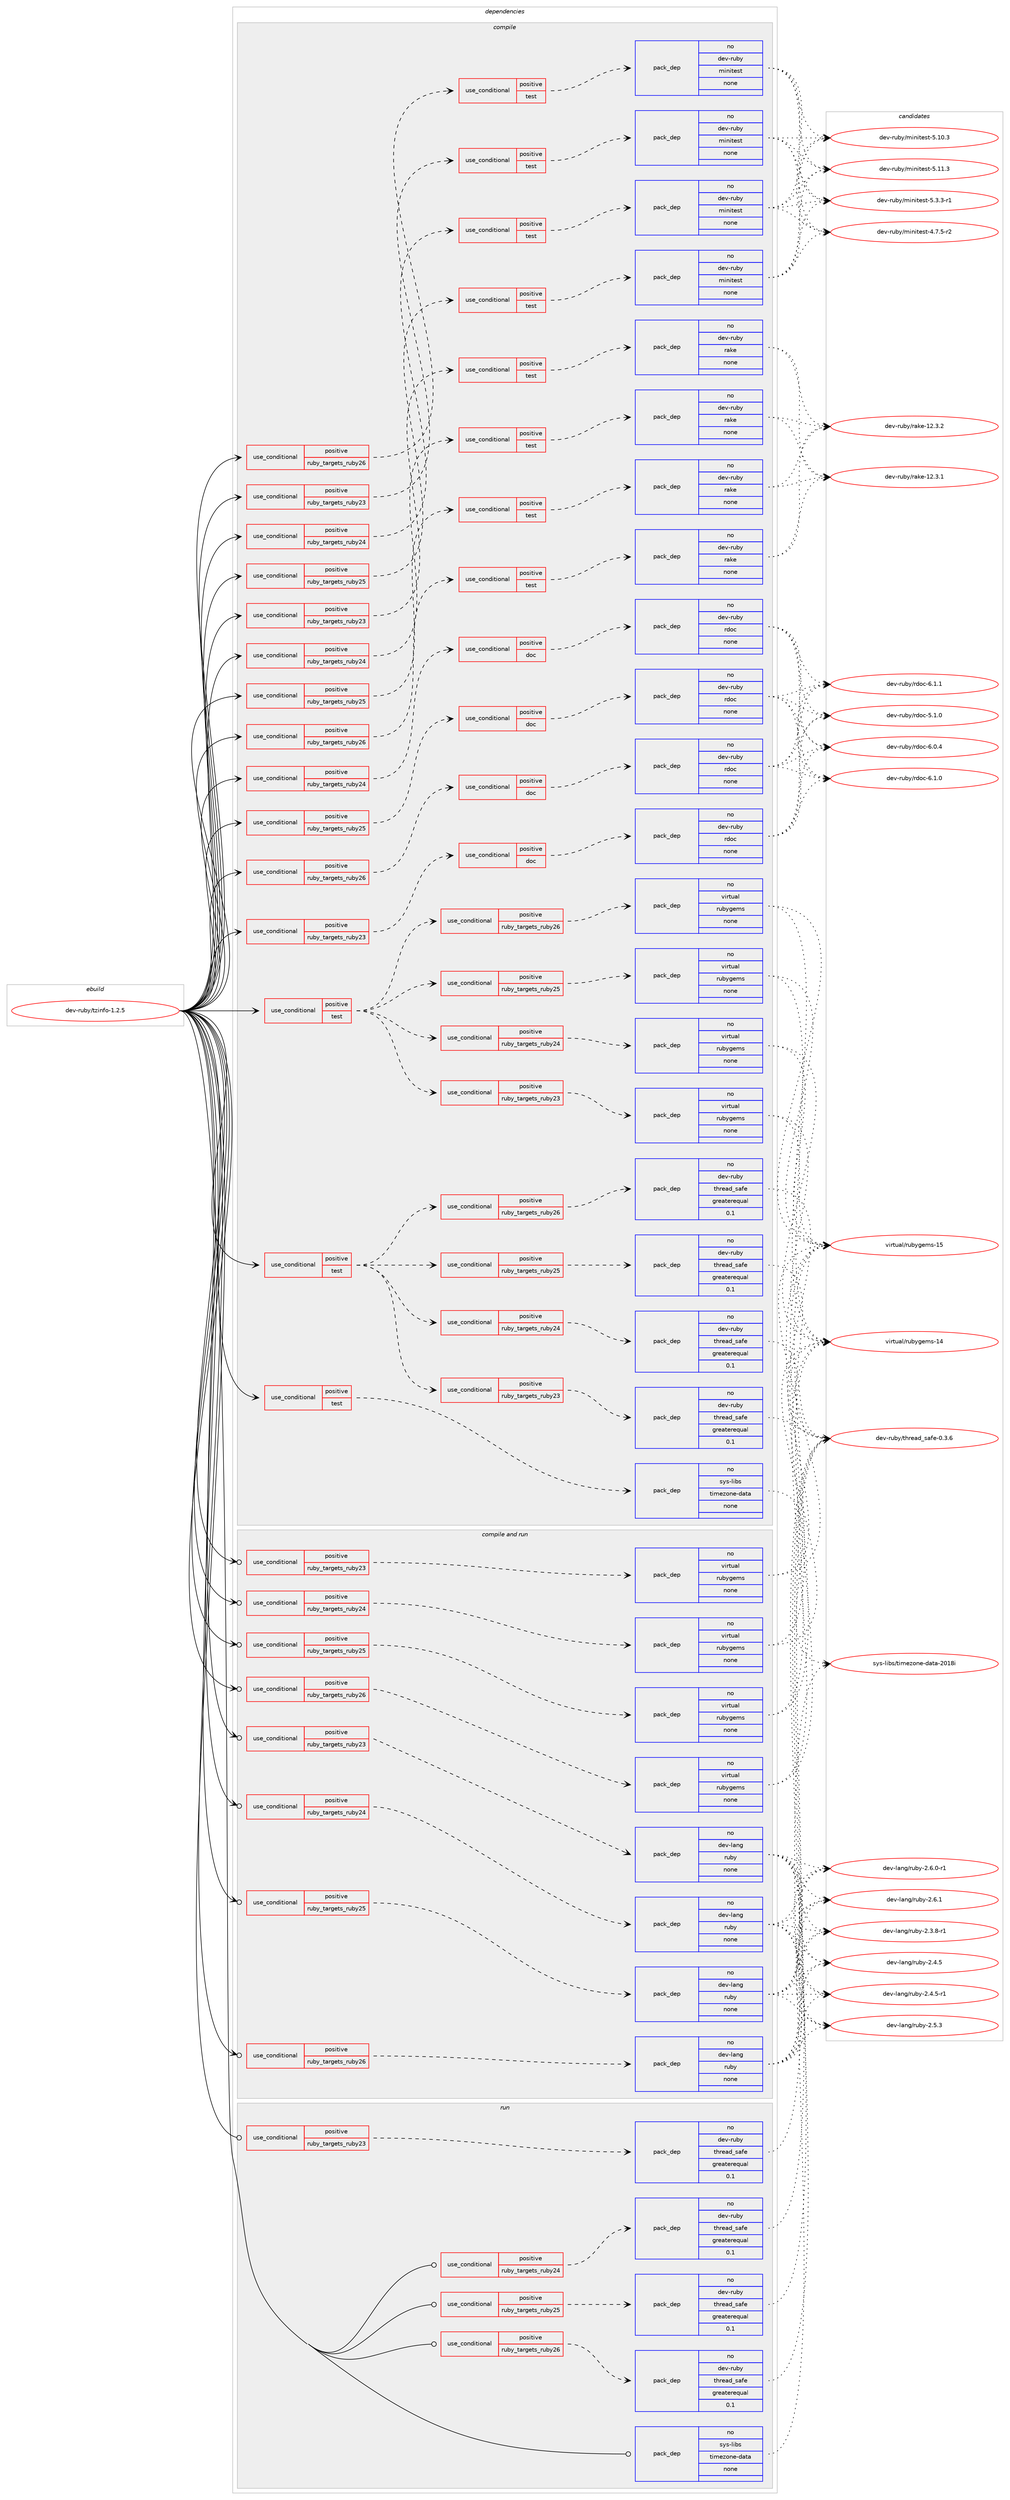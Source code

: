 digraph prolog {

# *************
# Graph options
# *************

newrank=true;
concentrate=true;
compound=true;
graph [rankdir=LR,fontname=Helvetica,fontsize=10,ranksep=1.5];#, ranksep=2.5, nodesep=0.2];
edge  [arrowhead=vee];
node  [fontname=Helvetica,fontsize=10];

# **********
# The ebuild
# **********

subgraph cluster_leftcol {
color=gray;
rank=same;
label=<<i>ebuild</i>>;
id [label="dev-ruby/tzinfo-1.2.5", color=red, width=4, href="../dev-ruby/tzinfo-1.2.5.svg"];
}

# ****************
# The dependencies
# ****************

subgraph cluster_midcol {
color=gray;
label=<<i>dependencies</i>>;
subgraph cluster_compile {
fillcolor="#eeeeee";
style=filled;
label=<<i>compile</i>>;
subgraph cond421364 {
dependency1535547 [label=<<TABLE BORDER="0" CELLBORDER="1" CELLSPACING="0" CELLPADDING="4"><TR><TD ROWSPAN="3" CELLPADDING="10">use_conditional</TD></TR><TR><TD>positive</TD></TR><TR><TD>ruby_targets_ruby23</TD></TR></TABLE>>, shape=none, color=red];
subgraph cond421365 {
dependency1535548 [label=<<TABLE BORDER="0" CELLBORDER="1" CELLSPACING="0" CELLPADDING="4"><TR><TD ROWSPAN="3" CELLPADDING="10">use_conditional</TD></TR><TR><TD>positive</TD></TR><TR><TD>doc</TD></TR></TABLE>>, shape=none, color=red];
subgraph pack1090667 {
dependency1535549 [label=<<TABLE BORDER="0" CELLBORDER="1" CELLSPACING="0" CELLPADDING="4" WIDTH="220"><TR><TD ROWSPAN="6" CELLPADDING="30">pack_dep</TD></TR><TR><TD WIDTH="110">no</TD></TR><TR><TD>dev-ruby</TD></TR><TR><TD>rdoc</TD></TR><TR><TD>none</TD></TR><TR><TD></TD></TR></TABLE>>, shape=none, color=blue];
}
dependency1535548:e -> dependency1535549:w [weight=20,style="dashed",arrowhead="vee"];
}
dependency1535547:e -> dependency1535548:w [weight=20,style="dashed",arrowhead="vee"];
}
id:e -> dependency1535547:w [weight=20,style="solid",arrowhead="vee"];
subgraph cond421366 {
dependency1535550 [label=<<TABLE BORDER="0" CELLBORDER="1" CELLSPACING="0" CELLPADDING="4"><TR><TD ROWSPAN="3" CELLPADDING="10">use_conditional</TD></TR><TR><TD>positive</TD></TR><TR><TD>ruby_targets_ruby23</TD></TR></TABLE>>, shape=none, color=red];
subgraph cond421367 {
dependency1535551 [label=<<TABLE BORDER="0" CELLBORDER="1" CELLSPACING="0" CELLPADDING="4"><TR><TD ROWSPAN="3" CELLPADDING="10">use_conditional</TD></TR><TR><TD>positive</TD></TR><TR><TD>test</TD></TR></TABLE>>, shape=none, color=red];
subgraph pack1090668 {
dependency1535552 [label=<<TABLE BORDER="0" CELLBORDER="1" CELLSPACING="0" CELLPADDING="4" WIDTH="220"><TR><TD ROWSPAN="6" CELLPADDING="30">pack_dep</TD></TR><TR><TD WIDTH="110">no</TD></TR><TR><TD>dev-ruby</TD></TR><TR><TD>minitest</TD></TR><TR><TD>none</TD></TR><TR><TD></TD></TR></TABLE>>, shape=none, color=blue];
}
dependency1535551:e -> dependency1535552:w [weight=20,style="dashed",arrowhead="vee"];
}
dependency1535550:e -> dependency1535551:w [weight=20,style="dashed",arrowhead="vee"];
}
id:e -> dependency1535550:w [weight=20,style="solid",arrowhead="vee"];
subgraph cond421368 {
dependency1535553 [label=<<TABLE BORDER="0" CELLBORDER="1" CELLSPACING="0" CELLPADDING="4"><TR><TD ROWSPAN="3" CELLPADDING="10">use_conditional</TD></TR><TR><TD>positive</TD></TR><TR><TD>ruby_targets_ruby23</TD></TR></TABLE>>, shape=none, color=red];
subgraph cond421369 {
dependency1535554 [label=<<TABLE BORDER="0" CELLBORDER="1" CELLSPACING="0" CELLPADDING="4"><TR><TD ROWSPAN="3" CELLPADDING="10">use_conditional</TD></TR><TR><TD>positive</TD></TR><TR><TD>test</TD></TR></TABLE>>, shape=none, color=red];
subgraph pack1090669 {
dependency1535555 [label=<<TABLE BORDER="0" CELLBORDER="1" CELLSPACING="0" CELLPADDING="4" WIDTH="220"><TR><TD ROWSPAN="6" CELLPADDING="30">pack_dep</TD></TR><TR><TD WIDTH="110">no</TD></TR><TR><TD>dev-ruby</TD></TR><TR><TD>rake</TD></TR><TR><TD>none</TD></TR><TR><TD></TD></TR></TABLE>>, shape=none, color=blue];
}
dependency1535554:e -> dependency1535555:w [weight=20,style="dashed",arrowhead="vee"];
}
dependency1535553:e -> dependency1535554:w [weight=20,style="dashed",arrowhead="vee"];
}
id:e -> dependency1535553:w [weight=20,style="solid",arrowhead="vee"];
subgraph cond421370 {
dependency1535556 [label=<<TABLE BORDER="0" CELLBORDER="1" CELLSPACING="0" CELLPADDING="4"><TR><TD ROWSPAN="3" CELLPADDING="10">use_conditional</TD></TR><TR><TD>positive</TD></TR><TR><TD>ruby_targets_ruby24</TD></TR></TABLE>>, shape=none, color=red];
subgraph cond421371 {
dependency1535557 [label=<<TABLE BORDER="0" CELLBORDER="1" CELLSPACING="0" CELLPADDING="4"><TR><TD ROWSPAN="3" CELLPADDING="10">use_conditional</TD></TR><TR><TD>positive</TD></TR><TR><TD>doc</TD></TR></TABLE>>, shape=none, color=red];
subgraph pack1090670 {
dependency1535558 [label=<<TABLE BORDER="0" CELLBORDER="1" CELLSPACING="0" CELLPADDING="4" WIDTH="220"><TR><TD ROWSPAN="6" CELLPADDING="30">pack_dep</TD></TR><TR><TD WIDTH="110">no</TD></TR><TR><TD>dev-ruby</TD></TR><TR><TD>rdoc</TD></TR><TR><TD>none</TD></TR><TR><TD></TD></TR></TABLE>>, shape=none, color=blue];
}
dependency1535557:e -> dependency1535558:w [weight=20,style="dashed",arrowhead="vee"];
}
dependency1535556:e -> dependency1535557:w [weight=20,style="dashed",arrowhead="vee"];
}
id:e -> dependency1535556:w [weight=20,style="solid",arrowhead="vee"];
subgraph cond421372 {
dependency1535559 [label=<<TABLE BORDER="0" CELLBORDER="1" CELLSPACING="0" CELLPADDING="4"><TR><TD ROWSPAN="3" CELLPADDING="10">use_conditional</TD></TR><TR><TD>positive</TD></TR><TR><TD>ruby_targets_ruby24</TD></TR></TABLE>>, shape=none, color=red];
subgraph cond421373 {
dependency1535560 [label=<<TABLE BORDER="0" CELLBORDER="1" CELLSPACING="0" CELLPADDING="4"><TR><TD ROWSPAN="3" CELLPADDING="10">use_conditional</TD></TR><TR><TD>positive</TD></TR><TR><TD>test</TD></TR></TABLE>>, shape=none, color=red];
subgraph pack1090671 {
dependency1535561 [label=<<TABLE BORDER="0" CELLBORDER="1" CELLSPACING="0" CELLPADDING="4" WIDTH="220"><TR><TD ROWSPAN="6" CELLPADDING="30">pack_dep</TD></TR><TR><TD WIDTH="110">no</TD></TR><TR><TD>dev-ruby</TD></TR><TR><TD>minitest</TD></TR><TR><TD>none</TD></TR><TR><TD></TD></TR></TABLE>>, shape=none, color=blue];
}
dependency1535560:e -> dependency1535561:w [weight=20,style="dashed",arrowhead="vee"];
}
dependency1535559:e -> dependency1535560:w [weight=20,style="dashed",arrowhead="vee"];
}
id:e -> dependency1535559:w [weight=20,style="solid",arrowhead="vee"];
subgraph cond421374 {
dependency1535562 [label=<<TABLE BORDER="0" CELLBORDER="1" CELLSPACING="0" CELLPADDING="4"><TR><TD ROWSPAN="3" CELLPADDING="10">use_conditional</TD></TR><TR><TD>positive</TD></TR><TR><TD>ruby_targets_ruby24</TD></TR></TABLE>>, shape=none, color=red];
subgraph cond421375 {
dependency1535563 [label=<<TABLE BORDER="0" CELLBORDER="1" CELLSPACING="0" CELLPADDING="4"><TR><TD ROWSPAN="3" CELLPADDING="10">use_conditional</TD></TR><TR><TD>positive</TD></TR><TR><TD>test</TD></TR></TABLE>>, shape=none, color=red];
subgraph pack1090672 {
dependency1535564 [label=<<TABLE BORDER="0" CELLBORDER="1" CELLSPACING="0" CELLPADDING="4" WIDTH="220"><TR><TD ROWSPAN="6" CELLPADDING="30">pack_dep</TD></TR><TR><TD WIDTH="110">no</TD></TR><TR><TD>dev-ruby</TD></TR><TR><TD>rake</TD></TR><TR><TD>none</TD></TR><TR><TD></TD></TR></TABLE>>, shape=none, color=blue];
}
dependency1535563:e -> dependency1535564:w [weight=20,style="dashed",arrowhead="vee"];
}
dependency1535562:e -> dependency1535563:w [weight=20,style="dashed",arrowhead="vee"];
}
id:e -> dependency1535562:w [weight=20,style="solid",arrowhead="vee"];
subgraph cond421376 {
dependency1535565 [label=<<TABLE BORDER="0" CELLBORDER="1" CELLSPACING="0" CELLPADDING="4"><TR><TD ROWSPAN="3" CELLPADDING="10">use_conditional</TD></TR><TR><TD>positive</TD></TR><TR><TD>ruby_targets_ruby25</TD></TR></TABLE>>, shape=none, color=red];
subgraph cond421377 {
dependency1535566 [label=<<TABLE BORDER="0" CELLBORDER="1" CELLSPACING="0" CELLPADDING="4"><TR><TD ROWSPAN="3" CELLPADDING="10">use_conditional</TD></TR><TR><TD>positive</TD></TR><TR><TD>doc</TD></TR></TABLE>>, shape=none, color=red];
subgraph pack1090673 {
dependency1535567 [label=<<TABLE BORDER="0" CELLBORDER="1" CELLSPACING="0" CELLPADDING="4" WIDTH="220"><TR><TD ROWSPAN="6" CELLPADDING="30">pack_dep</TD></TR><TR><TD WIDTH="110">no</TD></TR><TR><TD>dev-ruby</TD></TR><TR><TD>rdoc</TD></TR><TR><TD>none</TD></TR><TR><TD></TD></TR></TABLE>>, shape=none, color=blue];
}
dependency1535566:e -> dependency1535567:w [weight=20,style="dashed",arrowhead="vee"];
}
dependency1535565:e -> dependency1535566:w [weight=20,style="dashed",arrowhead="vee"];
}
id:e -> dependency1535565:w [weight=20,style="solid",arrowhead="vee"];
subgraph cond421378 {
dependency1535568 [label=<<TABLE BORDER="0" CELLBORDER="1" CELLSPACING="0" CELLPADDING="4"><TR><TD ROWSPAN="3" CELLPADDING="10">use_conditional</TD></TR><TR><TD>positive</TD></TR><TR><TD>ruby_targets_ruby25</TD></TR></TABLE>>, shape=none, color=red];
subgraph cond421379 {
dependency1535569 [label=<<TABLE BORDER="0" CELLBORDER="1" CELLSPACING="0" CELLPADDING="4"><TR><TD ROWSPAN="3" CELLPADDING="10">use_conditional</TD></TR><TR><TD>positive</TD></TR><TR><TD>test</TD></TR></TABLE>>, shape=none, color=red];
subgraph pack1090674 {
dependency1535570 [label=<<TABLE BORDER="0" CELLBORDER="1" CELLSPACING="0" CELLPADDING="4" WIDTH="220"><TR><TD ROWSPAN="6" CELLPADDING="30">pack_dep</TD></TR><TR><TD WIDTH="110">no</TD></TR><TR><TD>dev-ruby</TD></TR><TR><TD>minitest</TD></TR><TR><TD>none</TD></TR><TR><TD></TD></TR></TABLE>>, shape=none, color=blue];
}
dependency1535569:e -> dependency1535570:w [weight=20,style="dashed",arrowhead="vee"];
}
dependency1535568:e -> dependency1535569:w [weight=20,style="dashed",arrowhead="vee"];
}
id:e -> dependency1535568:w [weight=20,style="solid",arrowhead="vee"];
subgraph cond421380 {
dependency1535571 [label=<<TABLE BORDER="0" CELLBORDER="1" CELLSPACING="0" CELLPADDING="4"><TR><TD ROWSPAN="3" CELLPADDING="10">use_conditional</TD></TR><TR><TD>positive</TD></TR><TR><TD>ruby_targets_ruby25</TD></TR></TABLE>>, shape=none, color=red];
subgraph cond421381 {
dependency1535572 [label=<<TABLE BORDER="0" CELLBORDER="1" CELLSPACING="0" CELLPADDING="4"><TR><TD ROWSPAN="3" CELLPADDING="10">use_conditional</TD></TR><TR><TD>positive</TD></TR><TR><TD>test</TD></TR></TABLE>>, shape=none, color=red];
subgraph pack1090675 {
dependency1535573 [label=<<TABLE BORDER="0" CELLBORDER="1" CELLSPACING="0" CELLPADDING="4" WIDTH="220"><TR><TD ROWSPAN="6" CELLPADDING="30">pack_dep</TD></TR><TR><TD WIDTH="110">no</TD></TR><TR><TD>dev-ruby</TD></TR><TR><TD>rake</TD></TR><TR><TD>none</TD></TR><TR><TD></TD></TR></TABLE>>, shape=none, color=blue];
}
dependency1535572:e -> dependency1535573:w [weight=20,style="dashed",arrowhead="vee"];
}
dependency1535571:e -> dependency1535572:w [weight=20,style="dashed",arrowhead="vee"];
}
id:e -> dependency1535571:w [weight=20,style="solid",arrowhead="vee"];
subgraph cond421382 {
dependency1535574 [label=<<TABLE BORDER="0" CELLBORDER="1" CELLSPACING="0" CELLPADDING="4"><TR><TD ROWSPAN="3" CELLPADDING="10">use_conditional</TD></TR><TR><TD>positive</TD></TR><TR><TD>ruby_targets_ruby26</TD></TR></TABLE>>, shape=none, color=red];
subgraph cond421383 {
dependency1535575 [label=<<TABLE BORDER="0" CELLBORDER="1" CELLSPACING="0" CELLPADDING="4"><TR><TD ROWSPAN="3" CELLPADDING="10">use_conditional</TD></TR><TR><TD>positive</TD></TR><TR><TD>doc</TD></TR></TABLE>>, shape=none, color=red];
subgraph pack1090676 {
dependency1535576 [label=<<TABLE BORDER="0" CELLBORDER="1" CELLSPACING="0" CELLPADDING="4" WIDTH="220"><TR><TD ROWSPAN="6" CELLPADDING="30">pack_dep</TD></TR><TR><TD WIDTH="110">no</TD></TR><TR><TD>dev-ruby</TD></TR><TR><TD>rdoc</TD></TR><TR><TD>none</TD></TR><TR><TD></TD></TR></TABLE>>, shape=none, color=blue];
}
dependency1535575:e -> dependency1535576:w [weight=20,style="dashed",arrowhead="vee"];
}
dependency1535574:e -> dependency1535575:w [weight=20,style="dashed",arrowhead="vee"];
}
id:e -> dependency1535574:w [weight=20,style="solid",arrowhead="vee"];
subgraph cond421384 {
dependency1535577 [label=<<TABLE BORDER="0" CELLBORDER="1" CELLSPACING="0" CELLPADDING="4"><TR><TD ROWSPAN="3" CELLPADDING="10">use_conditional</TD></TR><TR><TD>positive</TD></TR><TR><TD>ruby_targets_ruby26</TD></TR></TABLE>>, shape=none, color=red];
subgraph cond421385 {
dependency1535578 [label=<<TABLE BORDER="0" CELLBORDER="1" CELLSPACING="0" CELLPADDING="4"><TR><TD ROWSPAN="3" CELLPADDING="10">use_conditional</TD></TR><TR><TD>positive</TD></TR><TR><TD>test</TD></TR></TABLE>>, shape=none, color=red];
subgraph pack1090677 {
dependency1535579 [label=<<TABLE BORDER="0" CELLBORDER="1" CELLSPACING="0" CELLPADDING="4" WIDTH="220"><TR><TD ROWSPAN="6" CELLPADDING="30">pack_dep</TD></TR><TR><TD WIDTH="110">no</TD></TR><TR><TD>dev-ruby</TD></TR><TR><TD>minitest</TD></TR><TR><TD>none</TD></TR><TR><TD></TD></TR></TABLE>>, shape=none, color=blue];
}
dependency1535578:e -> dependency1535579:w [weight=20,style="dashed",arrowhead="vee"];
}
dependency1535577:e -> dependency1535578:w [weight=20,style="dashed",arrowhead="vee"];
}
id:e -> dependency1535577:w [weight=20,style="solid",arrowhead="vee"];
subgraph cond421386 {
dependency1535580 [label=<<TABLE BORDER="0" CELLBORDER="1" CELLSPACING="0" CELLPADDING="4"><TR><TD ROWSPAN="3" CELLPADDING="10">use_conditional</TD></TR><TR><TD>positive</TD></TR><TR><TD>ruby_targets_ruby26</TD></TR></TABLE>>, shape=none, color=red];
subgraph cond421387 {
dependency1535581 [label=<<TABLE BORDER="0" CELLBORDER="1" CELLSPACING="0" CELLPADDING="4"><TR><TD ROWSPAN="3" CELLPADDING="10">use_conditional</TD></TR><TR><TD>positive</TD></TR><TR><TD>test</TD></TR></TABLE>>, shape=none, color=red];
subgraph pack1090678 {
dependency1535582 [label=<<TABLE BORDER="0" CELLBORDER="1" CELLSPACING="0" CELLPADDING="4" WIDTH="220"><TR><TD ROWSPAN="6" CELLPADDING="30">pack_dep</TD></TR><TR><TD WIDTH="110">no</TD></TR><TR><TD>dev-ruby</TD></TR><TR><TD>rake</TD></TR><TR><TD>none</TD></TR><TR><TD></TD></TR></TABLE>>, shape=none, color=blue];
}
dependency1535581:e -> dependency1535582:w [weight=20,style="dashed",arrowhead="vee"];
}
dependency1535580:e -> dependency1535581:w [weight=20,style="dashed",arrowhead="vee"];
}
id:e -> dependency1535580:w [weight=20,style="solid",arrowhead="vee"];
subgraph cond421388 {
dependency1535583 [label=<<TABLE BORDER="0" CELLBORDER="1" CELLSPACING="0" CELLPADDING="4"><TR><TD ROWSPAN="3" CELLPADDING="10">use_conditional</TD></TR><TR><TD>positive</TD></TR><TR><TD>test</TD></TR></TABLE>>, shape=none, color=red];
subgraph cond421389 {
dependency1535584 [label=<<TABLE BORDER="0" CELLBORDER="1" CELLSPACING="0" CELLPADDING="4"><TR><TD ROWSPAN="3" CELLPADDING="10">use_conditional</TD></TR><TR><TD>positive</TD></TR><TR><TD>ruby_targets_ruby23</TD></TR></TABLE>>, shape=none, color=red];
subgraph pack1090679 {
dependency1535585 [label=<<TABLE BORDER="0" CELLBORDER="1" CELLSPACING="0" CELLPADDING="4" WIDTH="220"><TR><TD ROWSPAN="6" CELLPADDING="30">pack_dep</TD></TR><TR><TD WIDTH="110">no</TD></TR><TR><TD>dev-ruby</TD></TR><TR><TD>thread_safe</TD></TR><TR><TD>greaterequal</TD></TR><TR><TD>0.1</TD></TR></TABLE>>, shape=none, color=blue];
}
dependency1535584:e -> dependency1535585:w [weight=20,style="dashed",arrowhead="vee"];
}
dependency1535583:e -> dependency1535584:w [weight=20,style="dashed",arrowhead="vee"];
subgraph cond421390 {
dependency1535586 [label=<<TABLE BORDER="0" CELLBORDER="1" CELLSPACING="0" CELLPADDING="4"><TR><TD ROWSPAN="3" CELLPADDING="10">use_conditional</TD></TR><TR><TD>positive</TD></TR><TR><TD>ruby_targets_ruby24</TD></TR></TABLE>>, shape=none, color=red];
subgraph pack1090680 {
dependency1535587 [label=<<TABLE BORDER="0" CELLBORDER="1" CELLSPACING="0" CELLPADDING="4" WIDTH="220"><TR><TD ROWSPAN="6" CELLPADDING="30">pack_dep</TD></TR><TR><TD WIDTH="110">no</TD></TR><TR><TD>dev-ruby</TD></TR><TR><TD>thread_safe</TD></TR><TR><TD>greaterequal</TD></TR><TR><TD>0.1</TD></TR></TABLE>>, shape=none, color=blue];
}
dependency1535586:e -> dependency1535587:w [weight=20,style="dashed",arrowhead="vee"];
}
dependency1535583:e -> dependency1535586:w [weight=20,style="dashed",arrowhead="vee"];
subgraph cond421391 {
dependency1535588 [label=<<TABLE BORDER="0" CELLBORDER="1" CELLSPACING="0" CELLPADDING="4"><TR><TD ROWSPAN="3" CELLPADDING="10">use_conditional</TD></TR><TR><TD>positive</TD></TR><TR><TD>ruby_targets_ruby25</TD></TR></TABLE>>, shape=none, color=red];
subgraph pack1090681 {
dependency1535589 [label=<<TABLE BORDER="0" CELLBORDER="1" CELLSPACING="0" CELLPADDING="4" WIDTH="220"><TR><TD ROWSPAN="6" CELLPADDING="30">pack_dep</TD></TR><TR><TD WIDTH="110">no</TD></TR><TR><TD>dev-ruby</TD></TR><TR><TD>thread_safe</TD></TR><TR><TD>greaterequal</TD></TR><TR><TD>0.1</TD></TR></TABLE>>, shape=none, color=blue];
}
dependency1535588:e -> dependency1535589:w [weight=20,style="dashed",arrowhead="vee"];
}
dependency1535583:e -> dependency1535588:w [weight=20,style="dashed",arrowhead="vee"];
subgraph cond421392 {
dependency1535590 [label=<<TABLE BORDER="0" CELLBORDER="1" CELLSPACING="0" CELLPADDING="4"><TR><TD ROWSPAN="3" CELLPADDING="10">use_conditional</TD></TR><TR><TD>positive</TD></TR><TR><TD>ruby_targets_ruby26</TD></TR></TABLE>>, shape=none, color=red];
subgraph pack1090682 {
dependency1535591 [label=<<TABLE BORDER="0" CELLBORDER="1" CELLSPACING="0" CELLPADDING="4" WIDTH="220"><TR><TD ROWSPAN="6" CELLPADDING="30">pack_dep</TD></TR><TR><TD WIDTH="110">no</TD></TR><TR><TD>dev-ruby</TD></TR><TR><TD>thread_safe</TD></TR><TR><TD>greaterequal</TD></TR><TR><TD>0.1</TD></TR></TABLE>>, shape=none, color=blue];
}
dependency1535590:e -> dependency1535591:w [weight=20,style="dashed",arrowhead="vee"];
}
dependency1535583:e -> dependency1535590:w [weight=20,style="dashed",arrowhead="vee"];
}
id:e -> dependency1535583:w [weight=20,style="solid",arrowhead="vee"];
subgraph cond421393 {
dependency1535592 [label=<<TABLE BORDER="0" CELLBORDER="1" CELLSPACING="0" CELLPADDING="4"><TR><TD ROWSPAN="3" CELLPADDING="10">use_conditional</TD></TR><TR><TD>positive</TD></TR><TR><TD>test</TD></TR></TABLE>>, shape=none, color=red];
subgraph cond421394 {
dependency1535593 [label=<<TABLE BORDER="0" CELLBORDER="1" CELLSPACING="0" CELLPADDING="4"><TR><TD ROWSPAN="3" CELLPADDING="10">use_conditional</TD></TR><TR><TD>positive</TD></TR><TR><TD>ruby_targets_ruby23</TD></TR></TABLE>>, shape=none, color=red];
subgraph pack1090683 {
dependency1535594 [label=<<TABLE BORDER="0" CELLBORDER="1" CELLSPACING="0" CELLPADDING="4" WIDTH="220"><TR><TD ROWSPAN="6" CELLPADDING="30">pack_dep</TD></TR><TR><TD WIDTH="110">no</TD></TR><TR><TD>virtual</TD></TR><TR><TD>rubygems</TD></TR><TR><TD>none</TD></TR><TR><TD></TD></TR></TABLE>>, shape=none, color=blue];
}
dependency1535593:e -> dependency1535594:w [weight=20,style="dashed",arrowhead="vee"];
}
dependency1535592:e -> dependency1535593:w [weight=20,style="dashed",arrowhead="vee"];
subgraph cond421395 {
dependency1535595 [label=<<TABLE BORDER="0" CELLBORDER="1" CELLSPACING="0" CELLPADDING="4"><TR><TD ROWSPAN="3" CELLPADDING="10">use_conditional</TD></TR><TR><TD>positive</TD></TR><TR><TD>ruby_targets_ruby24</TD></TR></TABLE>>, shape=none, color=red];
subgraph pack1090684 {
dependency1535596 [label=<<TABLE BORDER="0" CELLBORDER="1" CELLSPACING="0" CELLPADDING="4" WIDTH="220"><TR><TD ROWSPAN="6" CELLPADDING="30">pack_dep</TD></TR><TR><TD WIDTH="110">no</TD></TR><TR><TD>virtual</TD></TR><TR><TD>rubygems</TD></TR><TR><TD>none</TD></TR><TR><TD></TD></TR></TABLE>>, shape=none, color=blue];
}
dependency1535595:e -> dependency1535596:w [weight=20,style="dashed",arrowhead="vee"];
}
dependency1535592:e -> dependency1535595:w [weight=20,style="dashed",arrowhead="vee"];
subgraph cond421396 {
dependency1535597 [label=<<TABLE BORDER="0" CELLBORDER="1" CELLSPACING="0" CELLPADDING="4"><TR><TD ROWSPAN="3" CELLPADDING="10">use_conditional</TD></TR><TR><TD>positive</TD></TR><TR><TD>ruby_targets_ruby25</TD></TR></TABLE>>, shape=none, color=red];
subgraph pack1090685 {
dependency1535598 [label=<<TABLE BORDER="0" CELLBORDER="1" CELLSPACING="0" CELLPADDING="4" WIDTH="220"><TR><TD ROWSPAN="6" CELLPADDING="30">pack_dep</TD></TR><TR><TD WIDTH="110">no</TD></TR><TR><TD>virtual</TD></TR><TR><TD>rubygems</TD></TR><TR><TD>none</TD></TR><TR><TD></TD></TR></TABLE>>, shape=none, color=blue];
}
dependency1535597:e -> dependency1535598:w [weight=20,style="dashed",arrowhead="vee"];
}
dependency1535592:e -> dependency1535597:w [weight=20,style="dashed",arrowhead="vee"];
subgraph cond421397 {
dependency1535599 [label=<<TABLE BORDER="0" CELLBORDER="1" CELLSPACING="0" CELLPADDING="4"><TR><TD ROWSPAN="3" CELLPADDING="10">use_conditional</TD></TR><TR><TD>positive</TD></TR><TR><TD>ruby_targets_ruby26</TD></TR></TABLE>>, shape=none, color=red];
subgraph pack1090686 {
dependency1535600 [label=<<TABLE BORDER="0" CELLBORDER="1" CELLSPACING="0" CELLPADDING="4" WIDTH="220"><TR><TD ROWSPAN="6" CELLPADDING="30">pack_dep</TD></TR><TR><TD WIDTH="110">no</TD></TR><TR><TD>virtual</TD></TR><TR><TD>rubygems</TD></TR><TR><TD>none</TD></TR><TR><TD></TD></TR></TABLE>>, shape=none, color=blue];
}
dependency1535599:e -> dependency1535600:w [weight=20,style="dashed",arrowhead="vee"];
}
dependency1535592:e -> dependency1535599:w [weight=20,style="dashed",arrowhead="vee"];
}
id:e -> dependency1535592:w [weight=20,style="solid",arrowhead="vee"];
subgraph cond421398 {
dependency1535601 [label=<<TABLE BORDER="0" CELLBORDER="1" CELLSPACING="0" CELLPADDING="4"><TR><TD ROWSPAN="3" CELLPADDING="10">use_conditional</TD></TR><TR><TD>positive</TD></TR><TR><TD>test</TD></TR></TABLE>>, shape=none, color=red];
subgraph pack1090687 {
dependency1535602 [label=<<TABLE BORDER="0" CELLBORDER="1" CELLSPACING="0" CELLPADDING="4" WIDTH="220"><TR><TD ROWSPAN="6" CELLPADDING="30">pack_dep</TD></TR><TR><TD WIDTH="110">no</TD></TR><TR><TD>sys-libs</TD></TR><TR><TD>timezone-data</TD></TR><TR><TD>none</TD></TR><TR><TD></TD></TR></TABLE>>, shape=none, color=blue];
}
dependency1535601:e -> dependency1535602:w [weight=20,style="dashed",arrowhead="vee"];
}
id:e -> dependency1535601:w [weight=20,style="solid",arrowhead="vee"];
}
subgraph cluster_compileandrun {
fillcolor="#eeeeee";
style=filled;
label=<<i>compile and run</i>>;
subgraph cond421399 {
dependency1535603 [label=<<TABLE BORDER="0" CELLBORDER="1" CELLSPACING="0" CELLPADDING="4"><TR><TD ROWSPAN="3" CELLPADDING="10">use_conditional</TD></TR><TR><TD>positive</TD></TR><TR><TD>ruby_targets_ruby23</TD></TR></TABLE>>, shape=none, color=red];
subgraph pack1090688 {
dependency1535604 [label=<<TABLE BORDER="0" CELLBORDER="1" CELLSPACING="0" CELLPADDING="4" WIDTH="220"><TR><TD ROWSPAN="6" CELLPADDING="30">pack_dep</TD></TR><TR><TD WIDTH="110">no</TD></TR><TR><TD>dev-lang</TD></TR><TR><TD>ruby</TD></TR><TR><TD>none</TD></TR><TR><TD></TD></TR></TABLE>>, shape=none, color=blue];
}
dependency1535603:e -> dependency1535604:w [weight=20,style="dashed",arrowhead="vee"];
}
id:e -> dependency1535603:w [weight=20,style="solid",arrowhead="odotvee"];
subgraph cond421400 {
dependency1535605 [label=<<TABLE BORDER="0" CELLBORDER="1" CELLSPACING="0" CELLPADDING="4"><TR><TD ROWSPAN="3" CELLPADDING="10">use_conditional</TD></TR><TR><TD>positive</TD></TR><TR><TD>ruby_targets_ruby23</TD></TR></TABLE>>, shape=none, color=red];
subgraph pack1090689 {
dependency1535606 [label=<<TABLE BORDER="0" CELLBORDER="1" CELLSPACING="0" CELLPADDING="4" WIDTH="220"><TR><TD ROWSPAN="6" CELLPADDING="30">pack_dep</TD></TR><TR><TD WIDTH="110">no</TD></TR><TR><TD>virtual</TD></TR><TR><TD>rubygems</TD></TR><TR><TD>none</TD></TR><TR><TD></TD></TR></TABLE>>, shape=none, color=blue];
}
dependency1535605:e -> dependency1535606:w [weight=20,style="dashed",arrowhead="vee"];
}
id:e -> dependency1535605:w [weight=20,style="solid",arrowhead="odotvee"];
subgraph cond421401 {
dependency1535607 [label=<<TABLE BORDER="0" CELLBORDER="1" CELLSPACING="0" CELLPADDING="4"><TR><TD ROWSPAN="3" CELLPADDING="10">use_conditional</TD></TR><TR><TD>positive</TD></TR><TR><TD>ruby_targets_ruby24</TD></TR></TABLE>>, shape=none, color=red];
subgraph pack1090690 {
dependency1535608 [label=<<TABLE BORDER="0" CELLBORDER="1" CELLSPACING="0" CELLPADDING="4" WIDTH="220"><TR><TD ROWSPAN="6" CELLPADDING="30">pack_dep</TD></TR><TR><TD WIDTH="110">no</TD></TR><TR><TD>dev-lang</TD></TR><TR><TD>ruby</TD></TR><TR><TD>none</TD></TR><TR><TD></TD></TR></TABLE>>, shape=none, color=blue];
}
dependency1535607:e -> dependency1535608:w [weight=20,style="dashed",arrowhead="vee"];
}
id:e -> dependency1535607:w [weight=20,style="solid",arrowhead="odotvee"];
subgraph cond421402 {
dependency1535609 [label=<<TABLE BORDER="0" CELLBORDER="1" CELLSPACING="0" CELLPADDING="4"><TR><TD ROWSPAN="3" CELLPADDING="10">use_conditional</TD></TR><TR><TD>positive</TD></TR><TR><TD>ruby_targets_ruby24</TD></TR></TABLE>>, shape=none, color=red];
subgraph pack1090691 {
dependency1535610 [label=<<TABLE BORDER="0" CELLBORDER="1" CELLSPACING="0" CELLPADDING="4" WIDTH="220"><TR><TD ROWSPAN="6" CELLPADDING="30">pack_dep</TD></TR><TR><TD WIDTH="110">no</TD></TR><TR><TD>virtual</TD></TR><TR><TD>rubygems</TD></TR><TR><TD>none</TD></TR><TR><TD></TD></TR></TABLE>>, shape=none, color=blue];
}
dependency1535609:e -> dependency1535610:w [weight=20,style="dashed",arrowhead="vee"];
}
id:e -> dependency1535609:w [weight=20,style="solid",arrowhead="odotvee"];
subgraph cond421403 {
dependency1535611 [label=<<TABLE BORDER="0" CELLBORDER="1" CELLSPACING="0" CELLPADDING="4"><TR><TD ROWSPAN="3" CELLPADDING="10">use_conditional</TD></TR><TR><TD>positive</TD></TR><TR><TD>ruby_targets_ruby25</TD></TR></TABLE>>, shape=none, color=red];
subgraph pack1090692 {
dependency1535612 [label=<<TABLE BORDER="0" CELLBORDER="1" CELLSPACING="0" CELLPADDING="4" WIDTH="220"><TR><TD ROWSPAN="6" CELLPADDING="30">pack_dep</TD></TR><TR><TD WIDTH="110">no</TD></TR><TR><TD>dev-lang</TD></TR><TR><TD>ruby</TD></TR><TR><TD>none</TD></TR><TR><TD></TD></TR></TABLE>>, shape=none, color=blue];
}
dependency1535611:e -> dependency1535612:w [weight=20,style="dashed",arrowhead="vee"];
}
id:e -> dependency1535611:w [weight=20,style="solid",arrowhead="odotvee"];
subgraph cond421404 {
dependency1535613 [label=<<TABLE BORDER="0" CELLBORDER="1" CELLSPACING="0" CELLPADDING="4"><TR><TD ROWSPAN="3" CELLPADDING="10">use_conditional</TD></TR><TR><TD>positive</TD></TR><TR><TD>ruby_targets_ruby25</TD></TR></TABLE>>, shape=none, color=red];
subgraph pack1090693 {
dependency1535614 [label=<<TABLE BORDER="0" CELLBORDER="1" CELLSPACING="0" CELLPADDING="4" WIDTH="220"><TR><TD ROWSPAN="6" CELLPADDING="30">pack_dep</TD></TR><TR><TD WIDTH="110">no</TD></TR><TR><TD>virtual</TD></TR><TR><TD>rubygems</TD></TR><TR><TD>none</TD></TR><TR><TD></TD></TR></TABLE>>, shape=none, color=blue];
}
dependency1535613:e -> dependency1535614:w [weight=20,style="dashed",arrowhead="vee"];
}
id:e -> dependency1535613:w [weight=20,style="solid",arrowhead="odotvee"];
subgraph cond421405 {
dependency1535615 [label=<<TABLE BORDER="0" CELLBORDER="1" CELLSPACING="0" CELLPADDING="4"><TR><TD ROWSPAN="3" CELLPADDING="10">use_conditional</TD></TR><TR><TD>positive</TD></TR><TR><TD>ruby_targets_ruby26</TD></TR></TABLE>>, shape=none, color=red];
subgraph pack1090694 {
dependency1535616 [label=<<TABLE BORDER="0" CELLBORDER="1" CELLSPACING="0" CELLPADDING="4" WIDTH="220"><TR><TD ROWSPAN="6" CELLPADDING="30">pack_dep</TD></TR><TR><TD WIDTH="110">no</TD></TR><TR><TD>dev-lang</TD></TR><TR><TD>ruby</TD></TR><TR><TD>none</TD></TR><TR><TD></TD></TR></TABLE>>, shape=none, color=blue];
}
dependency1535615:e -> dependency1535616:w [weight=20,style="dashed",arrowhead="vee"];
}
id:e -> dependency1535615:w [weight=20,style="solid",arrowhead="odotvee"];
subgraph cond421406 {
dependency1535617 [label=<<TABLE BORDER="0" CELLBORDER="1" CELLSPACING="0" CELLPADDING="4"><TR><TD ROWSPAN="3" CELLPADDING="10">use_conditional</TD></TR><TR><TD>positive</TD></TR><TR><TD>ruby_targets_ruby26</TD></TR></TABLE>>, shape=none, color=red];
subgraph pack1090695 {
dependency1535618 [label=<<TABLE BORDER="0" CELLBORDER="1" CELLSPACING="0" CELLPADDING="4" WIDTH="220"><TR><TD ROWSPAN="6" CELLPADDING="30">pack_dep</TD></TR><TR><TD WIDTH="110">no</TD></TR><TR><TD>virtual</TD></TR><TR><TD>rubygems</TD></TR><TR><TD>none</TD></TR><TR><TD></TD></TR></TABLE>>, shape=none, color=blue];
}
dependency1535617:e -> dependency1535618:w [weight=20,style="dashed",arrowhead="vee"];
}
id:e -> dependency1535617:w [weight=20,style="solid",arrowhead="odotvee"];
}
subgraph cluster_run {
fillcolor="#eeeeee";
style=filled;
label=<<i>run</i>>;
subgraph cond421407 {
dependency1535619 [label=<<TABLE BORDER="0" CELLBORDER="1" CELLSPACING="0" CELLPADDING="4"><TR><TD ROWSPAN="3" CELLPADDING="10">use_conditional</TD></TR><TR><TD>positive</TD></TR><TR><TD>ruby_targets_ruby23</TD></TR></TABLE>>, shape=none, color=red];
subgraph pack1090696 {
dependency1535620 [label=<<TABLE BORDER="0" CELLBORDER="1" CELLSPACING="0" CELLPADDING="4" WIDTH="220"><TR><TD ROWSPAN="6" CELLPADDING="30">pack_dep</TD></TR><TR><TD WIDTH="110">no</TD></TR><TR><TD>dev-ruby</TD></TR><TR><TD>thread_safe</TD></TR><TR><TD>greaterequal</TD></TR><TR><TD>0.1</TD></TR></TABLE>>, shape=none, color=blue];
}
dependency1535619:e -> dependency1535620:w [weight=20,style="dashed",arrowhead="vee"];
}
id:e -> dependency1535619:w [weight=20,style="solid",arrowhead="odot"];
subgraph cond421408 {
dependency1535621 [label=<<TABLE BORDER="0" CELLBORDER="1" CELLSPACING="0" CELLPADDING="4"><TR><TD ROWSPAN="3" CELLPADDING="10">use_conditional</TD></TR><TR><TD>positive</TD></TR><TR><TD>ruby_targets_ruby24</TD></TR></TABLE>>, shape=none, color=red];
subgraph pack1090697 {
dependency1535622 [label=<<TABLE BORDER="0" CELLBORDER="1" CELLSPACING="0" CELLPADDING="4" WIDTH="220"><TR><TD ROWSPAN="6" CELLPADDING="30">pack_dep</TD></TR><TR><TD WIDTH="110">no</TD></TR><TR><TD>dev-ruby</TD></TR><TR><TD>thread_safe</TD></TR><TR><TD>greaterequal</TD></TR><TR><TD>0.1</TD></TR></TABLE>>, shape=none, color=blue];
}
dependency1535621:e -> dependency1535622:w [weight=20,style="dashed",arrowhead="vee"];
}
id:e -> dependency1535621:w [weight=20,style="solid",arrowhead="odot"];
subgraph cond421409 {
dependency1535623 [label=<<TABLE BORDER="0" CELLBORDER="1" CELLSPACING="0" CELLPADDING="4"><TR><TD ROWSPAN="3" CELLPADDING="10">use_conditional</TD></TR><TR><TD>positive</TD></TR><TR><TD>ruby_targets_ruby25</TD></TR></TABLE>>, shape=none, color=red];
subgraph pack1090698 {
dependency1535624 [label=<<TABLE BORDER="0" CELLBORDER="1" CELLSPACING="0" CELLPADDING="4" WIDTH="220"><TR><TD ROWSPAN="6" CELLPADDING="30">pack_dep</TD></TR><TR><TD WIDTH="110">no</TD></TR><TR><TD>dev-ruby</TD></TR><TR><TD>thread_safe</TD></TR><TR><TD>greaterequal</TD></TR><TR><TD>0.1</TD></TR></TABLE>>, shape=none, color=blue];
}
dependency1535623:e -> dependency1535624:w [weight=20,style="dashed",arrowhead="vee"];
}
id:e -> dependency1535623:w [weight=20,style="solid",arrowhead="odot"];
subgraph cond421410 {
dependency1535625 [label=<<TABLE BORDER="0" CELLBORDER="1" CELLSPACING="0" CELLPADDING="4"><TR><TD ROWSPAN="3" CELLPADDING="10">use_conditional</TD></TR><TR><TD>positive</TD></TR><TR><TD>ruby_targets_ruby26</TD></TR></TABLE>>, shape=none, color=red];
subgraph pack1090699 {
dependency1535626 [label=<<TABLE BORDER="0" CELLBORDER="1" CELLSPACING="0" CELLPADDING="4" WIDTH="220"><TR><TD ROWSPAN="6" CELLPADDING="30">pack_dep</TD></TR><TR><TD WIDTH="110">no</TD></TR><TR><TD>dev-ruby</TD></TR><TR><TD>thread_safe</TD></TR><TR><TD>greaterequal</TD></TR><TR><TD>0.1</TD></TR></TABLE>>, shape=none, color=blue];
}
dependency1535625:e -> dependency1535626:w [weight=20,style="dashed",arrowhead="vee"];
}
id:e -> dependency1535625:w [weight=20,style="solid",arrowhead="odot"];
subgraph pack1090700 {
dependency1535627 [label=<<TABLE BORDER="0" CELLBORDER="1" CELLSPACING="0" CELLPADDING="4" WIDTH="220"><TR><TD ROWSPAN="6" CELLPADDING="30">pack_dep</TD></TR><TR><TD WIDTH="110">no</TD></TR><TR><TD>sys-libs</TD></TR><TR><TD>timezone-data</TD></TR><TR><TD>none</TD></TR><TR><TD></TD></TR></TABLE>>, shape=none, color=blue];
}
id:e -> dependency1535627:w [weight=20,style="solid",arrowhead="odot"];
}
}

# **************
# The candidates
# **************

subgraph cluster_choices {
rank=same;
color=gray;
label=<<i>candidates</i>>;

subgraph choice1090667 {
color=black;
nodesep=1;
choice10010111845114117981214711410011199455346494648 [label="dev-ruby/rdoc-5.1.0", color=red, width=4,href="../dev-ruby/rdoc-5.1.0.svg"];
choice10010111845114117981214711410011199455446484652 [label="dev-ruby/rdoc-6.0.4", color=red, width=4,href="../dev-ruby/rdoc-6.0.4.svg"];
choice10010111845114117981214711410011199455446494648 [label="dev-ruby/rdoc-6.1.0", color=red, width=4,href="../dev-ruby/rdoc-6.1.0.svg"];
choice10010111845114117981214711410011199455446494649 [label="dev-ruby/rdoc-6.1.1", color=red, width=4,href="../dev-ruby/rdoc-6.1.1.svg"];
dependency1535549:e -> choice10010111845114117981214711410011199455346494648:w [style=dotted,weight="100"];
dependency1535549:e -> choice10010111845114117981214711410011199455446484652:w [style=dotted,weight="100"];
dependency1535549:e -> choice10010111845114117981214711410011199455446494648:w [style=dotted,weight="100"];
dependency1535549:e -> choice10010111845114117981214711410011199455446494649:w [style=dotted,weight="100"];
}
subgraph choice1090668 {
color=black;
nodesep=1;
choice1001011184511411798121471091051101051161011151164552465546534511450 [label="dev-ruby/minitest-4.7.5-r2", color=red, width=4,href="../dev-ruby/minitest-4.7.5-r2.svg"];
choice10010111845114117981214710910511010511610111511645534649484651 [label="dev-ruby/minitest-5.10.3", color=red, width=4,href="../dev-ruby/minitest-5.10.3.svg"];
choice10010111845114117981214710910511010511610111511645534649494651 [label="dev-ruby/minitest-5.11.3", color=red, width=4,href="../dev-ruby/minitest-5.11.3.svg"];
choice1001011184511411798121471091051101051161011151164553465146514511449 [label="dev-ruby/minitest-5.3.3-r1", color=red, width=4,href="../dev-ruby/minitest-5.3.3-r1.svg"];
dependency1535552:e -> choice1001011184511411798121471091051101051161011151164552465546534511450:w [style=dotted,weight="100"];
dependency1535552:e -> choice10010111845114117981214710910511010511610111511645534649484651:w [style=dotted,weight="100"];
dependency1535552:e -> choice10010111845114117981214710910511010511610111511645534649494651:w [style=dotted,weight="100"];
dependency1535552:e -> choice1001011184511411798121471091051101051161011151164553465146514511449:w [style=dotted,weight="100"];
}
subgraph choice1090669 {
color=black;
nodesep=1;
choice1001011184511411798121471149710710145495046514649 [label="dev-ruby/rake-12.3.1", color=red, width=4,href="../dev-ruby/rake-12.3.1.svg"];
choice1001011184511411798121471149710710145495046514650 [label="dev-ruby/rake-12.3.2", color=red, width=4,href="../dev-ruby/rake-12.3.2.svg"];
dependency1535555:e -> choice1001011184511411798121471149710710145495046514649:w [style=dotted,weight="100"];
dependency1535555:e -> choice1001011184511411798121471149710710145495046514650:w [style=dotted,weight="100"];
}
subgraph choice1090670 {
color=black;
nodesep=1;
choice10010111845114117981214711410011199455346494648 [label="dev-ruby/rdoc-5.1.0", color=red, width=4,href="../dev-ruby/rdoc-5.1.0.svg"];
choice10010111845114117981214711410011199455446484652 [label="dev-ruby/rdoc-6.0.4", color=red, width=4,href="../dev-ruby/rdoc-6.0.4.svg"];
choice10010111845114117981214711410011199455446494648 [label="dev-ruby/rdoc-6.1.0", color=red, width=4,href="../dev-ruby/rdoc-6.1.0.svg"];
choice10010111845114117981214711410011199455446494649 [label="dev-ruby/rdoc-6.1.1", color=red, width=4,href="../dev-ruby/rdoc-6.1.1.svg"];
dependency1535558:e -> choice10010111845114117981214711410011199455346494648:w [style=dotted,weight="100"];
dependency1535558:e -> choice10010111845114117981214711410011199455446484652:w [style=dotted,weight="100"];
dependency1535558:e -> choice10010111845114117981214711410011199455446494648:w [style=dotted,weight="100"];
dependency1535558:e -> choice10010111845114117981214711410011199455446494649:w [style=dotted,weight="100"];
}
subgraph choice1090671 {
color=black;
nodesep=1;
choice1001011184511411798121471091051101051161011151164552465546534511450 [label="dev-ruby/minitest-4.7.5-r2", color=red, width=4,href="../dev-ruby/minitest-4.7.5-r2.svg"];
choice10010111845114117981214710910511010511610111511645534649484651 [label="dev-ruby/minitest-5.10.3", color=red, width=4,href="../dev-ruby/minitest-5.10.3.svg"];
choice10010111845114117981214710910511010511610111511645534649494651 [label="dev-ruby/minitest-5.11.3", color=red, width=4,href="../dev-ruby/minitest-5.11.3.svg"];
choice1001011184511411798121471091051101051161011151164553465146514511449 [label="dev-ruby/minitest-5.3.3-r1", color=red, width=4,href="../dev-ruby/minitest-5.3.3-r1.svg"];
dependency1535561:e -> choice1001011184511411798121471091051101051161011151164552465546534511450:w [style=dotted,weight="100"];
dependency1535561:e -> choice10010111845114117981214710910511010511610111511645534649484651:w [style=dotted,weight="100"];
dependency1535561:e -> choice10010111845114117981214710910511010511610111511645534649494651:w [style=dotted,weight="100"];
dependency1535561:e -> choice1001011184511411798121471091051101051161011151164553465146514511449:w [style=dotted,weight="100"];
}
subgraph choice1090672 {
color=black;
nodesep=1;
choice1001011184511411798121471149710710145495046514649 [label="dev-ruby/rake-12.3.1", color=red, width=4,href="../dev-ruby/rake-12.3.1.svg"];
choice1001011184511411798121471149710710145495046514650 [label="dev-ruby/rake-12.3.2", color=red, width=4,href="../dev-ruby/rake-12.3.2.svg"];
dependency1535564:e -> choice1001011184511411798121471149710710145495046514649:w [style=dotted,weight="100"];
dependency1535564:e -> choice1001011184511411798121471149710710145495046514650:w [style=dotted,weight="100"];
}
subgraph choice1090673 {
color=black;
nodesep=1;
choice10010111845114117981214711410011199455346494648 [label="dev-ruby/rdoc-5.1.0", color=red, width=4,href="../dev-ruby/rdoc-5.1.0.svg"];
choice10010111845114117981214711410011199455446484652 [label="dev-ruby/rdoc-6.0.4", color=red, width=4,href="../dev-ruby/rdoc-6.0.4.svg"];
choice10010111845114117981214711410011199455446494648 [label="dev-ruby/rdoc-6.1.0", color=red, width=4,href="../dev-ruby/rdoc-6.1.0.svg"];
choice10010111845114117981214711410011199455446494649 [label="dev-ruby/rdoc-6.1.1", color=red, width=4,href="../dev-ruby/rdoc-6.1.1.svg"];
dependency1535567:e -> choice10010111845114117981214711410011199455346494648:w [style=dotted,weight="100"];
dependency1535567:e -> choice10010111845114117981214711410011199455446484652:w [style=dotted,weight="100"];
dependency1535567:e -> choice10010111845114117981214711410011199455446494648:w [style=dotted,weight="100"];
dependency1535567:e -> choice10010111845114117981214711410011199455446494649:w [style=dotted,weight="100"];
}
subgraph choice1090674 {
color=black;
nodesep=1;
choice1001011184511411798121471091051101051161011151164552465546534511450 [label="dev-ruby/minitest-4.7.5-r2", color=red, width=4,href="../dev-ruby/minitest-4.7.5-r2.svg"];
choice10010111845114117981214710910511010511610111511645534649484651 [label="dev-ruby/minitest-5.10.3", color=red, width=4,href="../dev-ruby/minitest-5.10.3.svg"];
choice10010111845114117981214710910511010511610111511645534649494651 [label="dev-ruby/minitest-5.11.3", color=red, width=4,href="../dev-ruby/minitest-5.11.3.svg"];
choice1001011184511411798121471091051101051161011151164553465146514511449 [label="dev-ruby/minitest-5.3.3-r1", color=red, width=4,href="../dev-ruby/minitest-5.3.3-r1.svg"];
dependency1535570:e -> choice1001011184511411798121471091051101051161011151164552465546534511450:w [style=dotted,weight="100"];
dependency1535570:e -> choice10010111845114117981214710910511010511610111511645534649484651:w [style=dotted,weight="100"];
dependency1535570:e -> choice10010111845114117981214710910511010511610111511645534649494651:w [style=dotted,weight="100"];
dependency1535570:e -> choice1001011184511411798121471091051101051161011151164553465146514511449:w [style=dotted,weight="100"];
}
subgraph choice1090675 {
color=black;
nodesep=1;
choice1001011184511411798121471149710710145495046514649 [label="dev-ruby/rake-12.3.1", color=red, width=4,href="../dev-ruby/rake-12.3.1.svg"];
choice1001011184511411798121471149710710145495046514650 [label="dev-ruby/rake-12.3.2", color=red, width=4,href="../dev-ruby/rake-12.3.2.svg"];
dependency1535573:e -> choice1001011184511411798121471149710710145495046514649:w [style=dotted,weight="100"];
dependency1535573:e -> choice1001011184511411798121471149710710145495046514650:w [style=dotted,weight="100"];
}
subgraph choice1090676 {
color=black;
nodesep=1;
choice10010111845114117981214711410011199455346494648 [label="dev-ruby/rdoc-5.1.0", color=red, width=4,href="../dev-ruby/rdoc-5.1.0.svg"];
choice10010111845114117981214711410011199455446484652 [label="dev-ruby/rdoc-6.0.4", color=red, width=4,href="../dev-ruby/rdoc-6.0.4.svg"];
choice10010111845114117981214711410011199455446494648 [label="dev-ruby/rdoc-6.1.0", color=red, width=4,href="../dev-ruby/rdoc-6.1.0.svg"];
choice10010111845114117981214711410011199455446494649 [label="dev-ruby/rdoc-6.1.1", color=red, width=4,href="../dev-ruby/rdoc-6.1.1.svg"];
dependency1535576:e -> choice10010111845114117981214711410011199455346494648:w [style=dotted,weight="100"];
dependency1535576:e -> choice10010111845114117981214711410011199455446484652:w [style=dotted,weight="100"];
dependency1535576:e -> choice10010111845114117981214711410011199455446494648:w [style=dotted,weight="100"];
dependency1535576:e -> choice10010111845114117981214711410011199455446494649:w [style=dotted,weight="100"];
}
subgraph choice1090677 {
color=black;
nodesep=1;
choice1001011184511411798121471091051101051161011151164552465546534511450 [label="dev-ruby/minitest-4.7.5-r2", color=red, width=4,href="../dev-ruby/minitest-4.7.5-r2.svg"];
choice10010111845114117981214710910511010511610111511645534649484651 [label="dev-ruby/minitest-5.10.3", color=red, width=4,href="../dev-ruby/minitest-5.10.3.svg"];
choice10010111845114117981214710910511010511610111511645534649494651 [label="dev-ruby/minitest-5.11.3", color=red, width=4,href="../dev-ruby/minitest-5.11.3.svg"];
choice1001011184511411798121471091051101051161011151164553465146514511449 [label="dev-ruby/minitest-5.3.3-r1", color=red, width=4,href="../dev-ruby/minitest-5.3.3-r1.svg"];
dependency1535579:e -> choice1001011184511411798121471091051101051161011151164552465546534511450:w [style=dotted,weight="100"];
dependency1535579:e -> choice10010111845114117981214710910511010511610111511645534649484651:w [style=dotted,weight="100"];
dependency1535579:e -> choice10010111845114117981214710910511010511610111511645534649494651:w [style=dotted,weight="100"];
dependency1535579:e -> choice1001011184511411798121471091051101051161011151164553465146514511449:w [style=dotted,weight="100"];
}
subgraph choice1090678 {
color=black;
nodesep=1;
choice1001011184511411798121471149710710145495046514649 [label="dev-ruby/rake-12.3.1", color=red, width=4,href="../dev-ruby/rake-12.3.1.svg"];
choice1001011184511411798121471149710710145495046514650 [label="dev-ruby/rake-12.3.2", color=red, width=4,href="../dev-ruby/rake-12.3.2.svg"];
dependency1535582:e -> choice1001011184511411798121471149710710145495046514649:w [style=dotted,weight="100"];
dependency1535582:e -> choice1001011184511411798121471149710710145495046514650:w [style=dotted,weight="100"];
}
subgraph choice1090679 {
color=black;
nodesep=1;
choice100101118451141179812147116104114101971009511597102101454846514654 [label="dev-ruby/thread_safe-0.3.6", color=red, width=4,href="../dev-ruby/thread_safe-0.3.6.svg"];
dependency1535585:e -> choice100101118451141179812147116104114101971009511597102101454846514654:w [style=dotted,weight="100"];
}
subgraph choice1090680 {
color=black;
nodesep=1;
choice100101118451141179812147116104114101971009511597102101454846514654 [label="dev-ruby/thread_safe-0.3.6", color=red, width=4,href="../dev-ruby/thread_safe-0.3.6.svg"];
dependency1535587:e -> choice100101118451141179812147116104114101971009511597102101454846514654:w [style=dotted,weight="100"];
}
subgraph choice1090681 {
color=black;
nodesep=1;
choice100101118451141179812147116104114101971009511597102101454846514654 [label="dev-ruby/thread_safe-0.3.6", color=red, width=4,href="../dev-ruby/thread_safe-0.3.6.svg"];
dependency1535589:e -> choice100101118451141179812147116104114101971009511597102101454846514654:w [style=dotted,weight="100"];
}
subgraph choice1090682 {
color=black;
nodesep=1;
choice100101118451141179812147116104114101971009511597102101454846514654 [label="dev-ruby/thread_safe-0.3.6", color=red, width=4,href="../dev-ruby/thread_safe-0.3.6.svg"];
dependency1535591:e -> choice100101118451141179812147116104114101971009511597102101454846514654:w [style=dotted,weight="100"];
}
subgraph choice1090683 {
color=black;
nodesep=1;
choice118105114116117971084711411798121103101109115454952 [label="virtual/rubygems-14", color=red, width=4,href="../virtual/rubygems-14.svg"];
choice118105114116117971084711411798121103101109115454953 [label="virtual/rubygems-15", color=red, width=4,href="../virtual/rubygems-15.svg"];
dependency1535594:e -> choice118105114116117971084711411798121103101109115454952:w [style=dotted,weight="100"];
dependency1535594:e -> choice118105114116117971084711411798121103101109115454953:w [style=dotted,weight="100"];
}
subgraph choice1090684 {
color=black;
nodesep=1;
choice118105114116117971084711411798121103101109115454952 [label="virtual/rubygems-14", color=red, width=4,href="../virtual/rubygems-14.svg"];
choice118105114116117971084711411798121103101109115454953 [label="virtual/rubygems-15", color=red, width=4,href="../virtual/rubygems-15.svg"];
dependency1535596:e -> choice118105114116117971084711411798121103101109115454952:w [style=dotted,weight="100"];
dependency1535596:e -> choice118105114116117971084711411798121103101109115454953:w [style=dotted,weight="100"];
}
subgraph choice1090685 {
color=black;
nodesep=1;
choice118105114116117971084711411798121103101109115454952 [label="virtual/rubygems-14", color=red, width=4,href="../virtual/rubygems-14.svg"];
choice118105114116117971084711411798121103101109115454953 [label="virtual/rubygems-15", color=red, width=4,href="../virtual/rubygems-15.svg"];
dependency1535598:e -> choice118105114116117971084711411798121103101109115454952:w [style=dotted,weight="100"];
dependency1535598:e -> choice118105114116117971084711411798121103101109115454953:w [style=dotted,weight="100"];
}
subgraph choice1090686 {
color=black;
nodesep=1;
choice118105114116117971084711411798121103101109115454952 [label="virtual/rubygems-14", color=red, width=4,href="../virtual/rubygems-14.svg"];
choice118105114116117971084711411798121103101109115454953 [label="virtual/rubygems-15", color=red, width=4,href="../virtual/rubygems-15.svg"];
dependency1535600:e -> choice118105114116117971084711411798121103101109115454952:w [style=dotted,weight="100"];
dependency1535600:e -> choice118105114116117971084711411798121103101109115454953:w [style=dotted,weight="100"];
}
subgraph choice1090687 {
color=black;
nodesep=1;
choice1151211154510810598115471161051091011221111101014510097116974550484956105 [label="sys-libs/timezone-data-2018i", color=red, width=4,href="../sys-libs/timezone-data-2018i.svg"];
dependency1535602:e -> choice1151211154510810598115471161051091011221111101014510097116974550484956105:w [style=dotted,weight="100"];
}
subgraph choice1090688 {
color=black;
nodesep=1;
choice100101118451089711010347114117981214550465146564511449 [label="dev-lang/ruby-2.3.8-r1", color=red, width=4,href="../dev-lang/ruby-2.3.8-r1.svg"];
choice10010111845108971101034711411798121455046524653 [label="dev-lang/ruby-2.4.5", color=red, width=4,href="../dev-lang/ruby-2.4.5.svg"];
choice100101118451089711010347114117981214550465246534511449 [label="dev-lang/ruby-2.4.5-r1", color=red, width=4,href="../dev-lang/ruby-2.4.5-r1.svg"];
choice10010111845108971101034711411798121455046534651 [label="dev-lang/ruby-2.5.3", color=red, width=4,href="../dev-lang/ruby-2.5.3.svg"];
choice100101118451089711010347114117981214550465446484511449 [label="dev-lang/ruby-2.6.0-r1", color=red, width=4,href="../dev-lang/ruby-2.6.0-r1.svg"];
choice10010111845108971101034711411798121455046544649 [label="dev-lang/ruby-2.6.1", color=red, width=4,href="../dev-lang/ruby-2.6.1.svg"];
dependency1535604:e -> choice100101118451089711010347114117981214550465146564511449:w [style=dotted,weight="100"];
dependency1535604:e -> choice10010111845108971101034711411798121455046524653:w [style=dotted,weight="100"];
dependency1535604:e -> choice100101118451089711010347114117981214550465246534511449:w [style=dotted,weight="100"];
dependency1535604:e -> choice10010111845108971101034711411798121455046534651:w [style=dotted,weight="100"];
dependency1535604:e -> choice100101118451089711010347114117981214550465446484511449:w [style=dotted,weight="100"];
dependency1535604:e -> choice10010111845108971101034711411798121455046544649:w [style=dotted,weight="100"];
}
subgraph choice1090689 {
color=black;
nodesep=1;
choice118105114116117971084711411798121103101109115454952 [label="virtual/rubygems-14", color=red, width=4,href="../virtual/rubygems-14.svg"];
choice118105114116117971084711411798121103101109115454953 [label="virtual/rubygems-15", color=red, width=4,href="../virtual/rubygems-15.svg"];
dependency1535606:e -> choice118105114116117971084711411798121103101109115454952:w [style=dotted,weight="100"];
dependency1535606:e -> choice118105114116117971084711411798121103101109115454953:w [style=dotted,weight="100"];
}
subgraph choice1090690 {
color=black;
nodesep=1;
choice100101118451089711010347114117981214550465146564511449 [label="dev-lang/ruby-2.3.8-r1", color=red, width=4,href="../dev-lang/ruby-2.3.8-r1.svg"];
choice10010111845108971101034711411798121455046524653 [label="dev-lang/ruby-2.4.5", color=red, width=4,href="../dev-lang/ruby-2.4.5.svg"];
choice100101118451089711010347114117981214550465246534511449 [label="dev-lang/ruby-2.4.5-r1", color=red, width=4,href="../dev-lang/ruby-2.4.5-r1.svg"];
choice10010111845108971101034711411798121455046534651 [label="dev-lang/ruby-2.5.3", color=red, width=4,href="../dev-lang/ruby-2.5.3.svg"];
choice100101118451089711010347114117981214550465446484511449 [label="dev-lang/ruby-2.6.0-r1", color=red, width=4,href="../dev-lang/ruby-2.6.0-r1.svg"];
choice10010111845108971101034711411798121455046544649 [label="dev-lang/ruby-2.6.1", color=red, width=4,href="../dev-lang/ruby-2.6.1.svg"];
dependency1535608:e -> choice100101118451089711010347114117981214550465146564511449:w [style=dotted,weight="100"];
dependency1535608:e -> choice10010111845108971101034711411798121455046524653:w [style=dotted,weight="100"];
dependency1535608:e -> choice100101118451089711010347114117981214550465246534511449:w [style=dotted,weight="100"];
dependency1535608:e -> choice10010111845108971101034711411798121455046534651:w [style=dotted,weight="100"];
dependency1535608:e -> choice100101118451089711010347114117981214550465446484511449:w [style=dotted,weight="100"];
dependency1535608:e -> choice10010111845108971101034711411798121455046544649:w [style=dotted,weight="100"];
}
subgraph choice1090691 {
color=black;
nodesep=1;
choice118105114116117971084711411798121103101109115454952 [label="virtual/rubygems-14", color=red, width=4,href="../virtual/rubygems-14.svg"];
choice118105114116117971084711411798121103101109115454953 [label="virtual/rubygems-15", color=red, width=4,href="../virtual/rubygems-15.svg"];
dependency1535610:e -> choice118105114116117971084711411798121103101109115454952:w [style=dotted,weight="100"];
dependency1535610:e -> choice118105114116117971084711411798121103101109115454953:w [style=dotted,weight="100"];
}
subgraph choice1090692 {
color=black;
nodesep=1;
choice100101118451089711010347114117981214550465146564511449 [label="dev-lang/ruby-2.3.8-r1", color=red, width=4,href="../dev-lang/ruby-2.3.8-r1.svg"];
choice10010111845108971101034711411798121455046524653 [label="dev-lang/ruby-2.4.5", color=red, width=4,href="../dev-lang/ruby-2.4.5.svg"];
choice100101118451089711010347114117981214550465246534511449 [label="dev-lang/ruby-2.4.5-r1", color=red, width=4,href="../dev-lang/ruby-2.4.5-r1.svg"];
choice10010111845108971101034711411798121455046534651 [label="dev-lang/ruby-2.5.3", color=red, width=4,href="../dev-lang/ruby-2.5.3.svg"];
choice100101118451089711010347114117981214550465446484511449 [label="dev-lang/ruby-2.6.0-r1", color=red, width=4,href="../dev-lang/ruby-2.6.0-r1.svg"];
choice10010111845108971101034711411798121455046544649 [label="dev-lang/ruby-2.6.1", color=red, width=4,href="../dev-lang/ruby-2.6.1.svg"];
dependency1535612:e -> choice100101118451089711010347114117981214550465146564511449:w [style=dotted,weight="100"];
dependency1535612:e -> choice10010111845108971101034711411798121455046524653:w [style=dotted,weight="100"];
dependency1535612:e -> choice100101118451089711010347114117981214550465246534511449:w [style=dotted,weight="100"];
dependency1535612:e -> choice10010111845108971101034711411798121455046534651:w [style=dotted,weight="100"];
dependency1535612:e -> choice100101118451089711010347114117981214550465446484511449:w [style=dotted,weight="100"];
dependency1535612:e -> choice10010111845108971101034711411798121455046544649:w [style=dotted,weight="100"];
}
subgraph choice1090693 {
color=black;
nodesep=1;
choice118105114116117971084711411798121103101109115454952 [label="virtual/rubygems-14", color=red, width=4,href="../virtual/rubygems-14.svg"];
choice118105114116117971084711411798121103101109115454953 [label="virtual/rubygems-15", color=red, width=4,href="../virtual/rubygems-15.svg"];
dependency1535614:e -> choice118105114116117971084711411798121103101109115454952:w [style=dotted,weight="100"];
dependency1535614:e -> choice118105114116117971084711411798121103101109115454953:w [style=dotted,weight="100"];
}
subgraph choice1090694 {
color=black;
nodesep=1;
choice100101118451089711010347114117981214550465146564511449 [label="dev-lang/ruby-2.3.8-r1", color=red, width=4,href="../dev-lang/ruby-2.3.8-r1.svg"];
choice10010111845108971101034711411798121455046524653 [label="dev-lang/ruby-2.4.5", color=red, width=4,href="../dev-lang/ruby-2.4.5.svg"];
choice100101118451089711010347114117981214550465246534511449 [label="dev-lang/ruby-2.4.5-r1", color=red, width=4,href="../dev-lang/ruby-2.4.5-r1.svg"];
choice10010111845108971101034711411798121455046534651 [label="dev-lang/ruby-2.5.3", color=red, width=4,href="../dev-lang/ruby-2.5.3.svg"];
choice100101118451089711010347114117981214550465446484511449 [label="dev-lang/ruby-2.6.0-r1", color=red, width=4,href="../dev-lang/ruby-2.6.0-r1.svg"];
choice10010111845108971101034711411798121455046544649 [label="dev-lang/ruby-2.6.1", color=red, width=4,href="../dev-lang/ruby-2.6.1.svg"];
dependency1535616:e -> choice100101118451089711010347114117981214550465146564511449:w [style=dotted,weight="100"];
dependency1535616:e -> choice10010111845108971101034711411798121455046524653:w [style=dotted,weight="100"];
dependency1535616:e -> choice100101118451089711010347114117981214550465246534511449:w [style=dotted,weight="100"];
dependency1535616:e -> choice10010111845108971101034711411798121455046534651:w [style=dotted,weight="100"];
dependency1535616:e -> choice100101118451089711010347114117981214550465446484511449:w [style=dotted,weight="100"];
dependency1535616:e -> choice10010111845108971101034711411798121455046544649:w [style=dotted,weight="100"];
}
subgraph choice1090695 {
color=black;
nodesep=1;
choice118105114116117971084711411798121103101109115454952 [label="virtual/rubygems-14", color=red, width=4,href="../virtual/rubygems-14.svg"];
choice118105114116117971084711411798121103101109115454953 [label="virtual/rubygems-15", color=red, width=4,href="../virtual/rubygems-15.svg"];
dependency1535618:e -> choice118105114116117971084711411798121103101109115454952:w [style=dotted,weight="100"];
dependency1535618:e -> choice118105114116117971084711411798121103101109115454953:w [style=dotted,weight="100"];
}
subgraph choice1090696 {
color=black;
nodesep=1;
choice100101118451141179812147116104114101971009511597102101454846514654 [label="dev-ruby/thread_safe-0.3.6", color=red, width=4,href="../dev-ruby/thread_safe-0.3.6.svg"];
dependency1535620:e -> choice100101118451141179812147116104114101971009511597102101454846514654:w [style=dotted,weight="100"];
}
subgraph choice1090697 {
color=black;
nodesep=1;
choice100101118451141179812147116104114101971009511597102101454846514654 [label="dev-ruby/thread_safe-0.3.6", color=red, width=4,href="../dev-ruby/thread_safe-0.3.6.svg"];
dependency1535622:e -> choice100101118451141179812147116104114101971009511597102101454846514654:w [style=dotted,weight="100"];
}
subgraph choice1090698 {
color=black;
nodesep=1;
choice100101118451141179812147116104114101971009511597102101454846514654 [label="dev-ruby/thread_safe-0.3.6", color=red, width=4,href="../dev-ruby/thread_safe-0.3.6.svg"];
dependency1535624:e -> choice100101118451141179812147116104114101971009511597102101454846514654:w [style=dotted,weight="100"];
}
subgraph choice1090699 {
color=black;
nodesep=1;
choice100101118451141179812147116104114101971009511597102101454846514654 [label="dev-ruby/thread_safe-0.3.6", color=red, width=4,href="../dev-ruby/thread_safe-0.3.6.svg"];
dependency1535626:e -> choice100101118451141179812147116104114101971009511597102101454846514654:w [style=dotted,weight="100"];
}
subgraph choice1090700 {
color=black;
nodesep=1;
choice1151211154510810598115471161051091011221111101014510097116974550484956105 [label="sys-libs/timezone-data-2018i", color=red, width=4,href="../sys-libs/timezone-data-2018i.svg"];
dependency1535627:e -> choice1151211154510810598115471161051091011221111101014510097116974550484956105:w [style=dotted,weight="100"];
}
}

}
